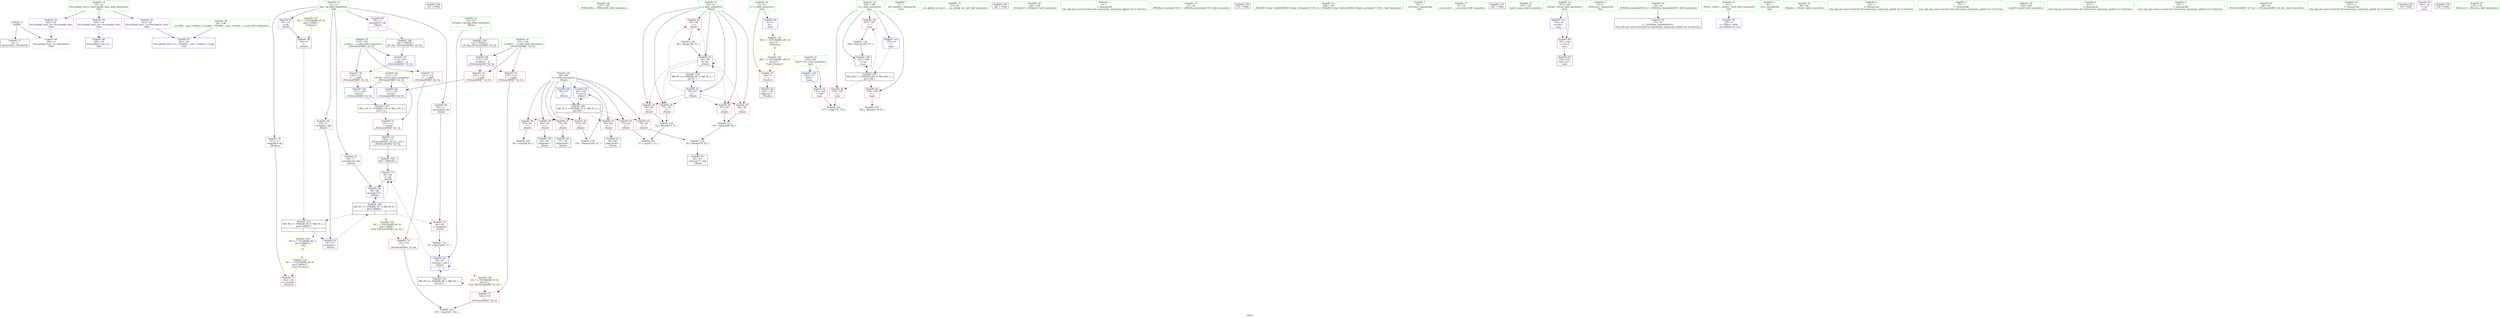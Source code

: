 digraph "SVFG" {
	label="SVFG";

	Node0x55c7c1ec8800 [shape=record,color=grey,label="{NodeID: 0\nNullPtr}"];
	Node0x55c7c1ec8800 -> Node0x55c7c1edebb0[style=solid];
	Node0x55c7c1ec8800 -> Node0x55c7c1ee26c0[style=solid];
	Node0x55c7c1edf5d0 [shape=record,color=blue,label="{NodeID: 97\n113\<--109\n__a.addr\<--__a\n_ZSt3minIiERKT_S2_S2_\n}"];
	Node0x55c7c1edf5d0 -> Node0x55c7c1ee1a00[style=dashed];
	Node0x55c7c1edf5d0 -> Node0x55c7c1ee1ad0[style=dashed];
	Node0x55c7c1edd660 [shape=record,color=green,label="{NodeID: 14\n18\<--22\nllvm.global_ctors\<--llvm.global_ctors_field_insensitive\nGlob }"];
	Node0x55c7c1edd660 -> Node0x55c7c1ee0a00[style=solid];
	Node0x55c7c1edd660 -> Node0x55c7c1ee0b00[style=solid];
	Node0x55c7c1edd660 -> Node0x55c7c1ee0c00[style=solid];
	Node0x55c7c1ee2ed0 [shape=record,color=black,label="{NodeID: 194\n143 = PHI()\n}"];
	Node0x55c7c1ede340 [shape=record,color=green,label="{NodeID: 28\n137\<--138\n_ZNSirsERi\<--_ZNSirsERi_field_insensitive\n}"];
	Node0x55c7c1edf020 [shape=record,color=black,label="{NodeID: 42\n94\<--93\nidxprom9\<--\n_Z4initv\n}"];
	Node0x55c7c1ee6850 [shape=record,color=grey,label="{NodeID: 139\n104 = Binary(103, 57, )\n}"];
	Node0x55c7c1ee6850 -> Node0x55c7c1edf500[style=solid];
	Node0x55c7c1ee0c00 [shape=record,color=purple,label="{NodeID: 56\n202\<--18\nllvm.global_ctors_2\<--llvm.global_ctors\nGlob }"];
	Node0x55c7c1ee0c00 -> Node0x55c7c1ee26c0[style=solid];
	Node0x55c7c1eee260 [shape=record,color=yellow,style=double,label="{NodeID: 153\n18V_1 = ENCHI(MR_18V_0)\npts\{10 \}\nFun[main]|{<s0>10}}"];
	Node0x55c7c1eee260:s0 -> Node0x55c7c1eef590[style=dashed,color=red];
	Node0x55c7c1ee1790 [shape=record,color=red,label="{NodeID: 70\n86\<--85\n\<--arrayidx8\n_Z4initv\n}"];
	Node0x55c7c1ee1790 -> Node0x55c7c1edfed0[style=solid];
	Node0x55c7c1ee22f0 [shape=record,color=red,label="{NodeID: 84\n187\<--167\n\<--i\nmain\n}"];
	Node0x55c7c1ee22f0 -> Node0x55c7c1ee5580[style=solid];
	Node0x55c7c1edb020 [shape=record,color=green,label="{NodeID: 1\n7\<--1\n__dso_handle\<--dummyObj\nGlob }"];
	Node0x55c7c1edf6a0 [shape=record,color=blue,label="{NodeID: 98\n115\<--110\n__b.addr\<--__b\n_ZSt3minIiERKT_S2_S2_\n}"];
	Node0x55c7c1edf6a0 -> Node0x55c7c1ee1ba0[style=dashed];
	Node0x55c7c1edf6a0 -> Node0x55c7c1ee1c70[style=dashed];
	Node0x55c7c1edd760 [shape=record,color=green,label="{NodeID: 15\n23\<--24\n__cxx_global_var_init\<--__cxx_global_var_init_field_insensitive\n}"];
	Node0x55c7c1ee2fa0 [shape=record,color=black,label="{NodeID: 195\n146 = PHI()\n}"];
	Node0x55c7c1ede440 [shape=record,color=green,label="{NodeID: 29\n144\<--145\n_ZNSolsEi\<--_ZNSolsEi_field_insensitive\n}"];
	Node0x55c7c1edf0f0 [shape=record,color=black,label="{NodeID: 43\n108\<--131\n_ZSt3minIiERKT_S2_S2__ret\<--\n_ZSt3minIiERKT_S2_S2_\n|{<s0>3}}"];
	Node0x55c7c1edf0f0:s0 -> Node0x55c7c1ef8b00[style=solid,color=blue];
	Node0x55c7c1ee6990 [shape=record,color=grey,label="{NodeID: 140\n60 = cmp(59, 61, )\n}"];
	Node0x55c7c1ee0d00 [shape=record,color=red,label="{NodeID: 57\n139\<--8\n\<--n\n_Z5solvev\n}"];
	Node0x55c7c1ee0d00 -> Node0x55c7c1edf1c0[style=solid];
	Node0x55c7c1ee1860 [shape=record,color=red,label="{NodeID: 71\n92\<--89\n\<--call\n_Z4initv\n}"];
	Node0x55c7c1ee1860 -> Node0x55c7c1ee2bd0[style=solid];
	Node0x55c7c1ee23c0 [shape=record,color=blue,label="{NodeID: 85\n8\<--9\nn\<--\nGlob }"];
	Node0x55c7c1ee23c0 -> Node0x55c7c1eee260[style=dashed];
	Node0x55c7c1edc780 [shape=record,color=green,label="{NodeID: 2\n9\<--1\n\<--dummyObj\nCan only get source location for instruction, argument, global var or function.}"];
	Node0x55c7c1edf770 [shape=record,color=blue,label="{NodeID: 99\n111\<--125\nretval\<--\n_ZSt3minIiERKT_S2_S2_\n}"];
	Node0x55c7c1edf770 -> Node0x55c7c1eec460[style=dashed];
	Node0x55c7c1edd860 [shape=record,color=green,label="{NodeID: 16\n27\<--28\n_ZNSt8ios_base4InitC1Ev\<--_ZNSt8ios_base4InitC1Ev_field_insensitive\n}"];
	Node0x55c7c1ee3070 [shape=record,color=black,label="{NodeID: 196\n172 = PHI()\n}"];
	Node0x55c7c1ede540 [shape=record,color=green,label="{NodeID: 30\n148\<--149\n_ZStlsISt11char_traitsIcEERSt13basic_ostreamIcT_ES5_c\<--_ZStlsISt11char_traitsIcEERSt13basic_ostreamIcT_ES5_c_field_insensitive\n}"];
	Node0x55c7c1edf1c0 [shape=record,color=black,label="{NodeID: 44\n140\<--139\nidxprom\<--\n_Z5solvev\n}"];
	Node0x55c7c1ee6b10 [shape=record,color=grey,label="{NodeID: 141\n74 = cmp(72, 73, )\n}"];
	Node0x55c7c1ee0dd0 [shape=record,color=red,label="{NodeID: 58\n59\<--48\n\<--i\n_Z4initv\n}"];
	Node0x55c7c1ee0dd0 -> Node0x55c7c1ee6990[style=solid];
	Node0x55c7c1ee1930 [shape=record,color=red,label="{NodeID: 72\n131\<--111\n\<--retval\n_ZSt3minIiERKT_S2_S2_\n}"];
	Node0x55c7c1ee1930 -> Node0x55c7c1edf0f0[style=solid];
	Node0x55c7c1ee24c0 [shape=record,color=blue,label="{NodeID: 86\n200\<--19\nllvm.global_ctors_0\<--\nGlob }"];
	Node0x55c7c1edc810 [shape=record,color=green,label="{NodeID: 3\n14\<--1\n_ZSt3cin\<--dummyObj\nGlob }"];
	Node0x55c7c1edf840 [shape=record,color=blue,label="{NodeID: 100\n111\<--128\nretval\<--\n_ZSt3minIiERKT_S2_S2_\n}"];
	Node0x55c7c1edf840 -> Node0x55c7c1eec460[style=dashed];
	Node0x55c7c1edd960 [shape=record,color=green,label="{NodeID: 17\n33\<--34\n__cxa_atexit\<--__cxa_atexit_field_insensitive\n}"];
	Node0x55c7c1ee3140 [shape=record,color=black,label="{NodeID: 197\n182 = PHI()\n}"];
	Node0x55c7c1ede640 [shape=record,color=green,label="{NodeID: 31\n160\<--161\nmain\<--main_field_insensitive\n}"];
	Node0x55c7c1edf290 [shape=record,color=black,label="{NodeID: 45\n162\<--191\nmain_ret\<--\nmain\n}"];
	Node0x55c7c1ee6c90 [shape=record,color=grey,label="{NodeID: 142\n177 = cmp(175, 176, )\n}"];
	Node0x55c7c1ee0ea0 [shape=record,color=red,label="{NodeID: 59\n63\<--48\n\<--i\n_Z4initv\n}"];
	Node0x55c7c1ee0ea0 -> Node0x55c7c1ededb0[style=solid];
	Node0x55c7c1ee1a00 [shape=record,color=red,label="{NodeID: 73\n121\<--113\n\<--__a.addr\n_ZSt3minIiERKT_S2_S2_\n}"];
	Node0x55c7c1ee1a00 -> Node0x55c7c1ee1e10[style=solid];
	Node0x55c7c1ee25c0 [shape=record,color=blue,label="{NodeID: 87\n201\<--20\nllvm.global_ctors_1\<--_GLOBAL__sub_I_creatnx_3_0.cpp\nGlob }"];
	Node0x55c7c1edc8a0 [shape=record,color=green,label="{NodeID: 4\n15\<--1\n_ZSt4cout\<--dummyObj\nGlob }"];
	Node0x55c7c1edf910 [shape=record,color=blue,label="{NodeID: 101\n163\<--9\nretval\<--\nmain\n}"];
	Node0x55c7c1edf910 -> Node0x55c7c1ee1fb0[style=dashed];
	Node0x55c7c1edda60 [shape=record,color=green,label="{NodeID: 18\n32\<--38\n_ZNSt8ios_base4InitD1Ev\<--_ZNSt8ios_base4InitD1Ev_field_insensitive\n}"];
	Node0x55c7c1edda60 -> Node0x55c7c1edecb0[style=solid];
	Node0x55c7c1ee3210 [shape=record,color=black,label="{NodeID: 198\n109 = PHI(78, )\n0th arg _ZSt3minIiERKT_S2_S2_ }"];
	Node0x55c7c1ee3210 -> Node0x55c7c1edf5d0[style=solid];
	Node0x55c7c1ede740 [shape=record,color=green,label="{NodeID: 32\n163\<--164\nretval\<--retval_field_insensitive\nmain\n}"];
	Node0x55c7c1ede740 -> Node0x55c7c1ee1fb0[style=solid];
	Node0x55c7c1ede740 -> Node0x55c7c1edf910[style=solid];
	Node0x55c7c1edf360 [shape=record,color=purple,label="{NodeID: 46\n29\<--4\n\<--_ZStL8__ioinit\n__cxx_global_var_init\n}"];
	Node0x55c7c1ee6e10 [shape=record,color=grey,label="{NodeID: 143\n123 = cmp(120, 122, )\n}"];
	Node0x55c7c1ee0f70 [shape=record,color=red,label="{NodeID: 60\n73\<--48\n\<--i\n_Z4initv\n}"];
	Node0x55c7c1ee0f70 -> Node0x55c7c1ee6b10[style=solid];
	Node0x55c7c1eef020 [shape=record,color=yellow,style=double,label="{NodeID: 157\n8V_1 = ENCHI(MR_8V_0)\npts\{130000 \}\nFun[main]|{<s0>7}}"];
	Node0x55c7c1eef020:s0 -> Node0x55c7c1ee27c0[style=dashed,color=red];
	Node0x55c7c1ee1ad0 [shape=record,color=red,label="{NodeID: 74\n128\<--113\n\<--__a.addr\n_ZSt3minIiERKT_S2_S2_\n}"];
	Node0x55c7c1ee1ad0 -> Node0x55c7c1edf840[style=solid];
	Node0x55c7c1ee26c0 [shape=record,color=blue, style = dotted,label="{NodeID: 88\n202\<--3\nllvm.global_ctors_2\<--dummyVal\nGlob }"];
	Node0x55c7c1edc930 [shape=record,color=green,label="{NodeID: 5\n16\<--1\n.str\<--dummyObj\nGlob }"];
	Node0x55c7c1edf9e0 [shape=record,color=blue,label="{NodeID: 102\n165\<--57\nTest\<--\nmain\n}"];
	Node0x55c7c1edf9e0 -> Node0x55c7c1ee2080[style=dashed];
	Node0x55c7c1eddb60 [shape=record,color=green,label="{NodeID: 19\n45\<--46\n_Z4initv\<--_Z4initv_field_insensitive\n}"];
	Node0x55c7c1ee3400 [shape=record,color=black,label="{NodeID: 199\n110 = PHI(52, )\n1st arg _ZSt3minIiERKT_S2_S2_ }"];
	Node0x55c7c1ee3400 -> Node0x55c7c1edf6a0[style=solid];
	Node0x55c7c1ede810 [shape=record,color=green,label="{NodeID: 33\n165\<--166\nTest\<--Test_field_insensitive\nmain\n}"];
	Node0x55c7c1ede810 -> Node0x55c7c1ee2080[style=solid];
	Node0x55c7c1ede810 -> Node0x55c7c1edf9e0[style=solid];
	Node0x55c7c1edf430 [shape=record,color=purple,label="{NodeID: 47\n54\<--11\n\<--dp\n_Z4initv\n}"];
	Node0x55c7c1edf430 -> Node0x55c7c1ee27c0[style=solid];
	Node0x55c7c1ee1040 [shape=record,color=red,label="{NodeID: 61\n76\<--48\n\<--i\n_Z4initv\n}"];
	Node0x55c7c1ee1040 -> Node0x55c7c1edee80[style=solid];
	Node0x55c7c1eef100 [shape=record,color=yellow,style=double,label="{NodeID: 158\n6V_1 = ENCHI(MR_6V_0)\npts\{53 \}\nFun[_ZSt3minIiERKT_S2_S2_]}"];
	Node0x55c7c1eef100 -> Node0x55c7c1ee1d40[style=dashed];
	Node0x55c7c1ee1ba0 [shape=record,color=red,label="{NodeID: 75\n119\<--115\n\<--__b.addr\n_ZSt3minIiERKT_S2_S2_\n}"];
	Node0x55c7c1ee1ba0 -> Node0x55c7c1ee1d40[style=solid];
	Node0x55c7c1ee27c0 [shape=record,color=blue,label="{NodeID: 89\n54\<--9\n\<--\n_Z4initv\n}"];
	Node0x55c7c1ee27c0 -> Node0x55c7c1eedd60[style=dashed];
	Node0x55c7c1edd170 [shape=record,color=green,label="{NodeID: 6\n19\<--1\n\<--dummyObj\nCan only get source location for instruction, argument, global var or function.}"];
	Node0x55c7c1edfab0 [shape=record,color=blue,label="{NodeID: 103\n167\<--9\ni\<--\nmain\n}"];
	Node0x55c7c1edfab0 -> Node0x55c7c1eec960[style=dashed];
	Node0x55c7c1eddc60 [shape=record,color=green,label="{NodeID: 20\n48\<--49\ni\<--i_field_insensitive\n_Z4initv\n}"];
	Node0x55c7c1eddc60 -> Node0x55c7c1ee0dd0[style=solid];
	Node0x55c7c1eddc60 -> Node0x55c7c1ee0ea0[style=solid];
	Node0x55c7c1eddc60 -> Node0x55c7c1ee0f70[style=solid];
	Node0x55c7c1eddc60 -> Node0x55c7c1ee1040[style=solid];
	Node0x55c7c1eddc60 -> Node0x55c7c1ee1110[style=solid];
	Node0x55c7c1eddc60 -> Node0x55c7c1ee11e0[style=solid];
	Node0x55c7c1eddc60 -> Node0x55c7c1ee12b0[style=solid];
	Node0x55c7c1eddc60 -> Node0x55c7c1ee2890[style=solid];
	Node0x55c7c1eddc60 -> Node0x55c7c1edf500[style=solid];
	Node0x55c7c1ede8e0 [shape=record,color=green,label="{NodeID: 34\n167\<--168\ni\<--i_field_insensitive\nmain\n}"];
	Node0x55c7c1ede8e0 -> Node0x55c7c1ee2150[style=solid];
	Node0x55c7c1ede8e0 -> Node0x55c7c1ee2220[style=solid];
	Node0x55c7c1ede8e0 -> Node0x55c7c1ee22f0[style=solid];
	Node0x55c7c1ede8e0 -> Node0x55c7c1edfab0[style=solid];
	Node0x55c7c1ede8e0 -> Node0x55c7c1edfb80[style=solid];
	Node0x55c7c1ee0520 [shape=record,color=purple,label="{NodeID: 48\n65\<--11\narrayidx\<--dp\n_Z4initv\n}"];
	Node0x55c7c1ee0520 -> Node0x55c7c1ee2960[style=solid];
	Node0x55c7c1ee1110 [shape=record,color=red,label="{NodeID: 62\n79\<--48\n\<--i\n_Z4initv\n}"];
	Node0x55c7c1ee1110 -> Node0x55c7c1edfd50[style=solid];
	Node0x55c7c1ee1c70 [shape=record,color=red,label="{NodeID: 76\n125\<--115\n\<--__b.addr\n_ZSt3minIiERKT_S2_S2_\n}"];
	Node0x55c7c1ee1c70 -> Node0x55c7c1edf770[style=solid];
	Node0x55c7c1ee2890 [shape=record,color=blue,label="{NodeID: 90\n48\<--57\ni\<--\n_Z4initv\n}"];
	Node0x55c7c1ee2890 -> Node0x55c7c1eece60[style=dashed];
	Node0x55c7c1edd200 [shape=record,color=green,label="{NodeID: 7\n57\<--1\n\<--dummyObj\nCan only get source location for instruction, argument, global var or function.}"];
	Node0x55c7c1edfb80 [shape=record,color=blue,label="{NodeID: 104\n167\<--188\ni\<--inc\nmain\n}"];
	Node0x55c7c1edfb80 -> Node0x55c7c1eec960[style=dashed];
	Node0x55c7c1eddd30 [shape=record,color=green,label="{NodeID: 21\n50\<--51\nj\<--j_field_insensitive\n_Z4initv\n}"];
	Node0x55c7c1eddd30 -> Node0x55c7c1ee1380[style=solid];
	Node0x55c7c1eddd30 -> Node0x55c7c1ee1450[style=solid];
	Node0x55c7c1eddd30 -> Node0x55c7c1ee1520[style=solid];
	Node0x55c7c1eddd30 -> Node0x55c7c1ee15f0[style=solid];
	Node0x55c7c1eddd30 -> Node0x55c7c1ee16c0[style=solid];
	Node0x55c7c1eddd30 -> Node0x55c7c1ee2a30[style=solid];
	Node0x55c7c1eddd30 -> Node0x55c7c1ee2ca0[style=solid];
	Node0x55c7c1ede9b0 [shape=record,color=green,label="{NodeID: 35\n183\<--184\nprintf\<--printf_field_insensitive\n}"];
	Node0x55c7c1ee5580 [shape=record,color=grey,label="{NodeID: 132\n188 = Binary(187, 57, )\n}"];
	Node0x55c7c1ee5580 -> Node0x55c7c1edfb80[style=solid];
	Node0x55c7c1ee05f0 [shape=record,color=purple,label="{NodeID: 49\n78\<--11\narrayidx5\<--dp\n_Z4initv\n|{<s0>3}}"];
	Node0x55c7c1ee05f0:s0 -> Node0x55c7c1ee3210[style=solid,color=red];
	Node0x55c7c1eebf60 [shape=record,color=black,label="{NodeID: 146\nMR_8V_5 = PHI(MR_8V_6, MR_8V_4, )\npts\{130000 \}\n|{|<s4>3}}"];
	Node0x55c7c1eebf60 -> Node0x55c7c1ee1790[style=dashed];
	Node0x55c7c1eebf60 -> Node0x55c7c1ee1860[style=dashed];
	Node0x55c7c1eebf60 -> Node0x55c7c1ee2bd0[style=dashed];
	Node0x55c7c1eebf60 -> Node0x55c7c1eedd60[style=dashed];
	Node0x55c7c1eebf60:s4 -> Node0x55c7c1eef4b0[style=dashed,color=red];
	Node0x55c7c1ee11e0 [shape=record,color=red,label="{NodeID: 63\n93\<--48\n\<--i\n_Z4initv\n}"];
	Node0x55c7c1ee11e0 -> Node0x55c7c1edf020[style=solid];
	Node0x55c7c1ee1d40 [shape=record,color=red,label="{NodeID: 77\n120\<--119\n\<--\n_ZSt3minIiERKT_S2_S2_\n}"];
	Node0x55c7c1ee1d40 -> Node0x55c7c1ee6e10[style=solid];
	Node0x55c7c1ee2960 [shape=record,color=blue,label="{NodeID: 91\n65\<--67\narrayidx\<--\n_Z4initv\n}"];
	Node0x55c7c1ee2960 -> Node0x55c7c1eebf60[style=dashed];
	Node0x55c7c1edd290 [shape=record,color=green,label="{NodeID: 8\n61\<--1\n\<--dummyObj\nCan only get source location for instruction, argument, global var or function.}"];
	Node0x55c7c1edde00 [shape=record,color=green,label="{NodeID: 22\n52\<--53\nref.tmp\<--ref.tmp_field_insensitive\n_Z4initv\n|{|<s1>3}}"];
	Node0x55c7c1edde00 -> Node0x55c7c1ee2b00[style=solid];
	Node0x55c7c1edde00:s1 -> Node0x55c7c1ee3400[style=solid,color=red];
	Node0x55c7c1edeab0 [shape=record,color=green,label="{NodeID: 36\n20\<--196\n_GLOBAL__sub_I_creatnx_3_0.cpp\<--_GLOBAL__sub_I_creatnx_3_0.cpp_field_insensitive\n}"];
	Node0x55c7c1edeab0 -> Node0x55c7c1ee25c0[style=solid];
	Node0x55c7c1ee5700 [shape=record,color=grey,label="{NodeID: 133\n82 = Binary(80, 81, )\n}"];
	Node0x55c7c1ee5700 -> Node0x55c7c1edfd50[style=solid];
	Node0x55c7c1ee06c0 [shape=record,color=purple,label="{NodeID: 50\n85\<--11\narrayidx8\<--dp\n_Z4initv\n}"];
	Node0x55c7c1ee06c0 -> Node0x55c7c1ee1790[style=solid];
	Node0x55c7c1eec460 [shape=record,color=black,label="{NodeID: 147\nMR_11V_3 = PHI(MR_11V_4, MR_11V_2, )\npts\{112 \}\n}"];
	Node0x55c7c1eec460 -> Node0x55c7c1ee1930[style=dashed];
	Node0x55c7c1ee12b0 [shape=record,color=red,label="{NodeID: 64\n103\<--48\n\<--i\n_Z4initv\n}"];
	Node0x55c7c1ee12b0 -> Node0x55c7c1ee6850[style=solid];
	Node0x55c7c1ee1e10 [shape=record,color=red,label="{NodeID: 78\n122\<--121\n\<--\n_ZSt3minIiERKT_S2_S2_\n}"];
	Node0x55c7c1ee1e10 -> Node0x55c7c1ee6e10[style=solid];
	Node0x55c7c1ee2a30 [shape=record,color=blue,label="{NodeID: 92\n50\<--57\nj\<--\n_Z4initv\n}"];
	Node0x55c7c1ee2a30 -> Node0x55c7c1ee1380[style=dashed];
	Node0x55c7c1ee2a30 -> Node0x55c7c1ee1450[style=dashed];
	Node0x55c7c1ee2a30 -> Node0x55c7c1ee1520[style=dashed];
	Node0x55c7c1ee2a30 -> Node0x55c7c1ee15f0[style=dashed];
	Node0x55c7c1ee2a30 -> Node0x55c7c1ee16c0[style=dashed];
	Node0x55c7c1ee2a30 -> Node0x55c7c1ee2ca0[style=dashed];
	Node0x55c7c1ee2a30 -> Node0x55c7c1eed360[style=dashed];
	Node0x55c7c1edd320 [shape=record,color=green,label="{NodeID: 9\n67\<--1\n\<--dummyObj\nCan only get source location for instruction, argument, global var or function.}"];
	Node0x55c7c1edded0 [shape=record,color=green,label="{NodeID: 23\n90\<--91\n_ZSt3minIiERKT_S2_S2_\<--_ZSt3minIiERKT_S2_S2__field_insensitive\n}"];
	Node0x55c7c1edebb0 [shape=record,color=black,label="{NodeID: 37\n2\<--3\ndummyVal\<--dummyVal\n}"];
	Node0x55c7c1edfd50 [shape=record,color=grey,label="{NodeID: 134\n83 = Binary(79, 82, )\n}"];
	Node0x55c7c1edfd50 -> Node0x55c7c1edef50[style=solid];
	Node0x55c7c1ee0790 [shape=record,color=purple,label="{NodeID: 51\n95\<--11\narrayidx10\<--dp\n_Z4initv\n}"];
	Node0x55c7c1ee0790 -> Node0x55c7c1ee2bd0[style=solid];
	Node0x55c7c1eec960 [shape=record,color=black,label="{NodeID: 148\nMR_26V_3 = PHI(MR_26V_4, MR_26V_2, )\npts\{168 \}\n}"];
	Node0x55c7c1eec960 -> Node0x55c7c1ee2150[style=dashed];
	Node0x55c7c1eec960 -> Node0x55c7c1ee2220[style=dashed];
	Node0x55c7c1eec960 -> Node0x55c7c1ee22f0[style=dashed];
	Node0x55c7c1eec960 -> Node0x55c7c1edfb80[style=dashed];
	Node0x55c7c1ee1380 [shape=record,color=red,label="{NodeID: 65\n70\<--50\n\<--j\n_Z4initv\n}"];
	Node0x55c7c1ee1380 -> Node0x55c7c1ee0050[style=solid];
	Node0x55c7c1eef4b0 [shape=record,color=yellow,style=double,label="{NodeID: 162\n8V_1 = ENCHI(MR_8V_0)\npts\{130000 \}\nFun[_ZSt3minIiERKT_S2_S2_]}"];
	Node0x55c7c1eef4b0 -> Node0x55c7c1ee1e10[style=dashed];
	Node0x55c7c1ee1ee0 [shape=record,color=red,label="{NodeID: 79\n142\<--141\n\<--arrayidx\n_Z5solvev\n}"];
	Node0x55c7c1ee2b00 [shape=record,color=blue,label="{NodeID: 93\n52\<--87\nref.tmp\<--add\n_Z4initv\n|{|<s3>3}}"];
	Node0x55c7c1ee2b00 -> Node0x55c7c1ee1860[style=dashed];
	Node0x55c7c1ee2b00 -> Node0x55c7c1ee2b00[style=dashed];
	Node0x55c7c1ee2b00 -> Node0x55c7c1eed860[style=dashed];
	Node0x55c7c1ee2b00:s3 -> Node0x55c7c1eef100[style=dashed,color=red];
	Node0x55c7c1edd3b0 [shape=record,color=green,label="{NodeID: 10\n147\<--1\n\<--dummyObj\nCan only get source location for instruction, argument, global var or function.}"];
	Node0x55c7c1ef19e0 [shape=record,color=yellow,style=double,label="{NodeID: 190\n8V_2 = CSCHI(MR_8V_1)\npts\{130000 \}\nCS[]|{<s0>10}}"];
	Node0x55c7c1ef19e0:s0 -> Node0x55c7c1eef6a0[style=dashed,color=red];
	Node0x55c7c1eddfd0 [shape=record,color=green,label="{NodeID: 24\n111\<--112\nretval\<--retval_field_insensitive\n_ZSt3minIiERKT_S2_S2_\n}"];
	Node0x55c7c1eddfd0 -> Node0x55c7c1ee1930[style=solid];
	Node0x55c7c1eddfd0 -> Node0x55c7c1edf770[style=solid];
	Node0x55c7c1eddfd0 -> Node0x55c7c1edf840[style=solid];
	Node0x55c7c1edecb0 [shape=record,color=black,label="{NodeID: 38\n31\<--32\n\<--_ZNSt8ios_base4InitD1Ev\nCan only get source location for instruction, argument, global var or function.}"];
	Node0x55c7c1edfed0 [shape=record,color=grey,label="{NodeID: 135\n87 = Binary(86, 57, )\n}"];
	Node0x55c7c1edfed0 -> Node0x55c7c1ee2b00[style=solid];
	Node0x55c7c1ee0860 [shape=record,color=purple,label="{NodeID: 52\n141\<--11\narrayidx\<--dp\n_Z5solvev\n}"];
	Node0x55c7c1ee0860 -> Node0x55c7c1ee1ee0[style=solid];
	Node0x55c7c1eece60 [shape=record,color=black,label="{NodeID: 149\nMR_2V_3 = PHI(MR_2V_4, MR_2V_2, )\npts\{49 \}\n}"];
	Node0x55c7c1eece60 -> Node0x55c7c1ee0dd0[style=dashed];
	Node0x55c7c1eece60 -> Node0x55c7c1ee0ea0[style=dashed];
	Node0x55c7c1eece60 -> Node0x55c7c1ee0f70[style=dashed];
	Node0x55c7c1eece60 -> Node0x55c7c1ee1040[style=dashed];
	Node0x55c7c1eece60 -> Node0x55c7c1ee1110[style=dashed];
	Node0x55c7c1eece60 -> Node0x55c7c1ee11e0[style=dashed];
	Node0x55c7c1eece60 -> Node0x55c7c1ee12b0[style=dashed];
	Node0x55c7c1eece60 -> Node0x55c7c1edf500[style=dashed];
	Node0x55c7c1ee1450 [shape=record,color=red,label="{NodeID: 66\n71\<--50\n\<--j\n_Z4initv\n}"];
	Node0x55c7c1ee1450 -> Node0x55c7c1ee0050[style=solid];
	Node0x55c7c1eef590 [shape=record,color=yellow,style=double,label="{NodeID: 163\n18V_1 = ENCHI(MR_18V_0)\npts\{10 \}\nFun[_Z5solvev]}"];
	Node0x55c7c1eef590 -> Node0x55c7c1ee0d00[style=dashed];
	Node0x55c7c1ee1fb0 [shape=record,color=red,label="{NodeID: 80\n191\<--163\n\<--retval\nmain\n}"];
	Node0x55c7c1ee1fb0 -> Node0x55c7c1edf290[style=solid];
	Node0x55c7c1ee2bd0 [shape=record,color=blue,label="{NodeID: 94\n95\<--92\narrayidx10\<--\n_Z4initv\n}"];
	Node0x55c7c1ee2bd0 -> Node0x55c7c1eebf60[style=dashed];
	Node0x55c7c1edd440 [shape=record,color=green,label="{NodeID: 11\n4\<--6\n_ZStL8__ioinit\<--_ZStL8__ioinit_field_insensitive\nGlob }"];
	Node0x55c7c1edd440 -> Node0x55c7c1edf360[style=solid];
	Node0x55c7c1d0f490 [shape=record,color=black,label="{NodeID: 191\n30 = PHI()\n}"];
	Node0x55c7c1ede0a0 [shape=record,color=green,label="{NodeID: 25\n113\<--114\n__a.addr\<--__a.addr_field_insensitive\n_ZSt3minIiERKT_S2_S2_\n}"];
	Node0x55c7c1ede0a0 -> Node0x55c7c1ee1a00[style=solid];
	Node0x55c7c1ede0a0 -> Node0x55c7c1ee1ad0[style=solid];
	Node0x55c7c1ede0a0 -> Node0x55c7c1edf5d0[style=solid];
	Node0x55c7c1ededb0 [shape=record,color=black,label="{NodeID: 39\n64\<--63\nidxprom\<--\n_Z4initv\n}"];
	Node0x55c7c1ee0050 [shape=record,color=grey,label="{NodeID: 136\n72 = Binary(70, 71, )\n}"];
	Node0x55c7c1ee0050 -> Node0x55c7c1ee6b10[style=solid];
	Node0x55c7c1ee0930 [shape=record,color=purple,label="{NodeID: 53\n181\<--16\n\<--.str\nmain\n}"];
	Node0x55c7c1eed360 [shape=record,color=black,label="{NodeID: 150\nMR_4V_2 = PHI(MR_4V_4, MR_4V_1, )\npts\{51 \}\n}"];
	Node0x55c7c1eed360 -> Node0x55c7c1ee2a30[style=dashed];
	Node0x55c7c1ee1520 [shape=record,color=red,label="{NodeID: 67\n80\<--50\n\<--j\n_Z4initv\n}"];
	Node0x55c7c1ee1520 -> Node0x55c7c1ee5700[style=solid];
	Node0x55c7c1eef6a0 [shape=record,color=yellow,style=double,label="{NodeID: 164\n8V_1 = ENCHI(MR_8V_0)\npts\{130000 \}\nFun[_Z5solvev]}"];
	Node0x55c7c1eef6a0 -> Node0x55c7c1ee1ee0[style=dashed];
	Node0x55c7c1ee2080 [shape=record,color=red,label="{NodeID: 81\n176\<--165\n\<--Test\nmain\n}"];
	Node0x55c7c1ee2080 -> Node0x55c7c1ee6c90[style=solid];
	Node0x55c7c1ee2ca0 [shape=record,color=blue,label="{NodeID: 95\n50\<--99\nj\<--inc\n_Z4initv\n}"];
	Node0x55c7c1ee2ca0 -> Node0x55c7c1ee1380[style=dashed];
	Node0x55c7c1ee2ca0 -> Node0x55c7c1ee1450[style=dashed];
	Node0x55c7c1ee2ca0 -> Node0x55c7c1ee1520[style=dashed];
	Node0x55c7c1ee2ca0 -> Node0x55c7c1ee15f0[style=dashed];
	Node0x55c7c1ee2ca0 -> Node0x55c7c1ee16c0[style=dashed];
	Node0x55c7c1ee2ca0 -> Node0x55c7c1ee2ca0[style=dashed];
	Node0x55c7c1ee2ca0 -> Node0x55c7c1eed360[style=dashed];
	Node0x55c7c1edd4d0 [shape=record,color=green,label="{NodeID: 12\n8\<--10\nn\<--n_field_insensitive\nGlob }"];
	Node0x55c7c1edd4d0 -> Node0x55c7c1ee0d00[style=solid];
	Node0x55c7c1edd4d0 -> Node0x55c7c1ee23c0[style=solid];
	Node0x55c7c1ef8b00 [shape=record,color=black,label="{NodeID: 192\n89 = PHI(108, )\n}"];
	Node0x55c7c1ef8b00 -> Node0x55c7c1ee1860[style=solid];
	Node0x55c7c1ede170 [shape=record,color=green,label="{NodeID: 26\n115\<--116\n__b.addr\<--__b.addr_field_insensitive\n_ZSt3minIiERKT_S2_S2_\n}"];
	Node0x55c7c1ede170 -> Node0x55c7c1ee1ba0[style=solid];
	Node0x55c7c1ede170 -> Node0x55c7c1ee1c70[style=solid];
	Node0x55c7c1ede170 -> Node0x55c7c1edf6a0[style=solid];
	Node0x55c7c1edee80 [shape=record,color=black,label="{NodeID: 40\n77\<--76\nidxprom4\<--\n_Z4initv\n}"];
	Node0x55c7c1ee01d0 [shape=record,color=grey,label="{NodeID: 137\n180 = Binary(179, 57, )\n}"];
	Node0x55c7c1ee0a00 [shape=record,color=purple,label="{NodeID: 54\n200\<--18\nllvm.global_ctors_0\<--llvm.global_ctors\nGlob }"];
	Node0x55c7c1ee0a00 -> Node0x55c7c1ee24c0[style=solid];
	Node0x55c7c1eed860 [shape=record,color=black,label="{NodeID: 151\nMR_6V_2 = PHI(MR_6V_3, MR_6V_1, )\npts\{53 \}\n}"];
	Node0x55c7c1eed860 -> Node0x55c7c1ee2b00[style=dashed];
	Node0x55c7c1eed860 -> Node0x55c7c1eed860[style=dashed];
	Node0x55c7c1ee15f0 [shape=record,color=red,label="{NodeID: 68\n81\<--50\n\<--j\n_Z4initv\n}"];
	Node0x55c7c1ee15f0 -> Node0x55c7c1ee5700[style=solid];
	Node0x55c7c1ee2150 [shape=record,color=red,label="{NodeID: 82\n175\<--167\n\<--i\nmain\n}"];
	Node0x55c7c1ee2150 -> Node0x55c7c1ee6c90[style=solid];
	Node0x55c7c1edf500 [shape=record,color=blue,label="{NodeID: 96\n48\<--104\ni\<--inc12\n_Z4initv\n}"];
	Node0x55c7c1edf500 -> Node0x55c7c1eece60[style=dashed];
	Node0x55c7c1edd560 [shape=record,color=green,label="{NodeID: 13\n11\<--13\ndp\<--dp_field_insensitive\nGlob }"];
	Node0x55c7c1edd560 -> Node0x55c7c1edf430[style=solid];
	Node0x55c7c1edd560 -> Node0x55c7c1ee0520[style=solid];
	Node0x55c7c1edd560 -> Node0x55c7c1ee05f0[style=solid];
	Node0x55c7c1edd560 -> Node0x55c7c1ee06c0[style=solid];
	Node0x55c7c1edd560 -> Node0x55c7c1ee0790[style=solid];
	Node0x55c7c1edd560 -> Node0x55c7c1ee0860[style=solid];
	Node0x55c7c1ee2e00 [shape=record,color=black,label="{NodeID: 193\n136 = PHI()\n}"];
	Node0x55c7c1ede240 [shape=record,color=green,label="{NodeID: 27\n133\<--134\n_Z5solvev\<--_Z5solvev_field_insensitive\n}"];
	Node0x55c7c1edef50 [shape=record,color=black,label="{NodeID: 41\n84\<--83\nidxprom7\<--sub\n_Z4initv\n}"];
	Node0x55c7c1ee0350 [shape=record,color=grey,label="{NodeID: 138\n99 = Binary(98, 57, )\n}"];
	Node0x55c7c1ee0350 -> Node0x55c7c1ee2ca0[style=solid];
	Node0x55c7c1ee0b00 [shape=record,color=purple,label="{NodeID: 55\n201\<--18\nllvm.global_ctors_1\<--llvm.global_ctors\nGlob }"];
	Node0x55c7c1ee0b00 -> Node0x55c7c1ee25c0[style=solid];
	Node0x55c7c1eedd60 [shape=record,color=black,label="{NodeID: 152\nMR_8V_3 = PHI(MR_8V_5, MR_8V_2, )\npts\{130000 \}\n|{|<s1>7}}"];
	Node0x55c7c1eedd60 -> Node0x55c7c1ee2960[style=dashed];
	Node0x55c7c1eedd60:s1 -> Node0x55c7c1ef19e0[style=dashed,color=blue];
	Node0x55c7c1ee16c0 [shape=record,color=red,label="{NodeID: 69\n98\<--50\n\<--j\n_Z4initv\n}"];
	Node0x55c7c1ee16c0 -> Node0x55c7c1ee0350[style=solid];
	Node0x55c7c1ee2220 [shape=record,color=red,label="{NodeID: 83\n179\<--167\n\<--i\nmain\n}"];
	Node0x55c7c1ee2220 -> Node0x55c7c1ee01d0[style=solid];
}
